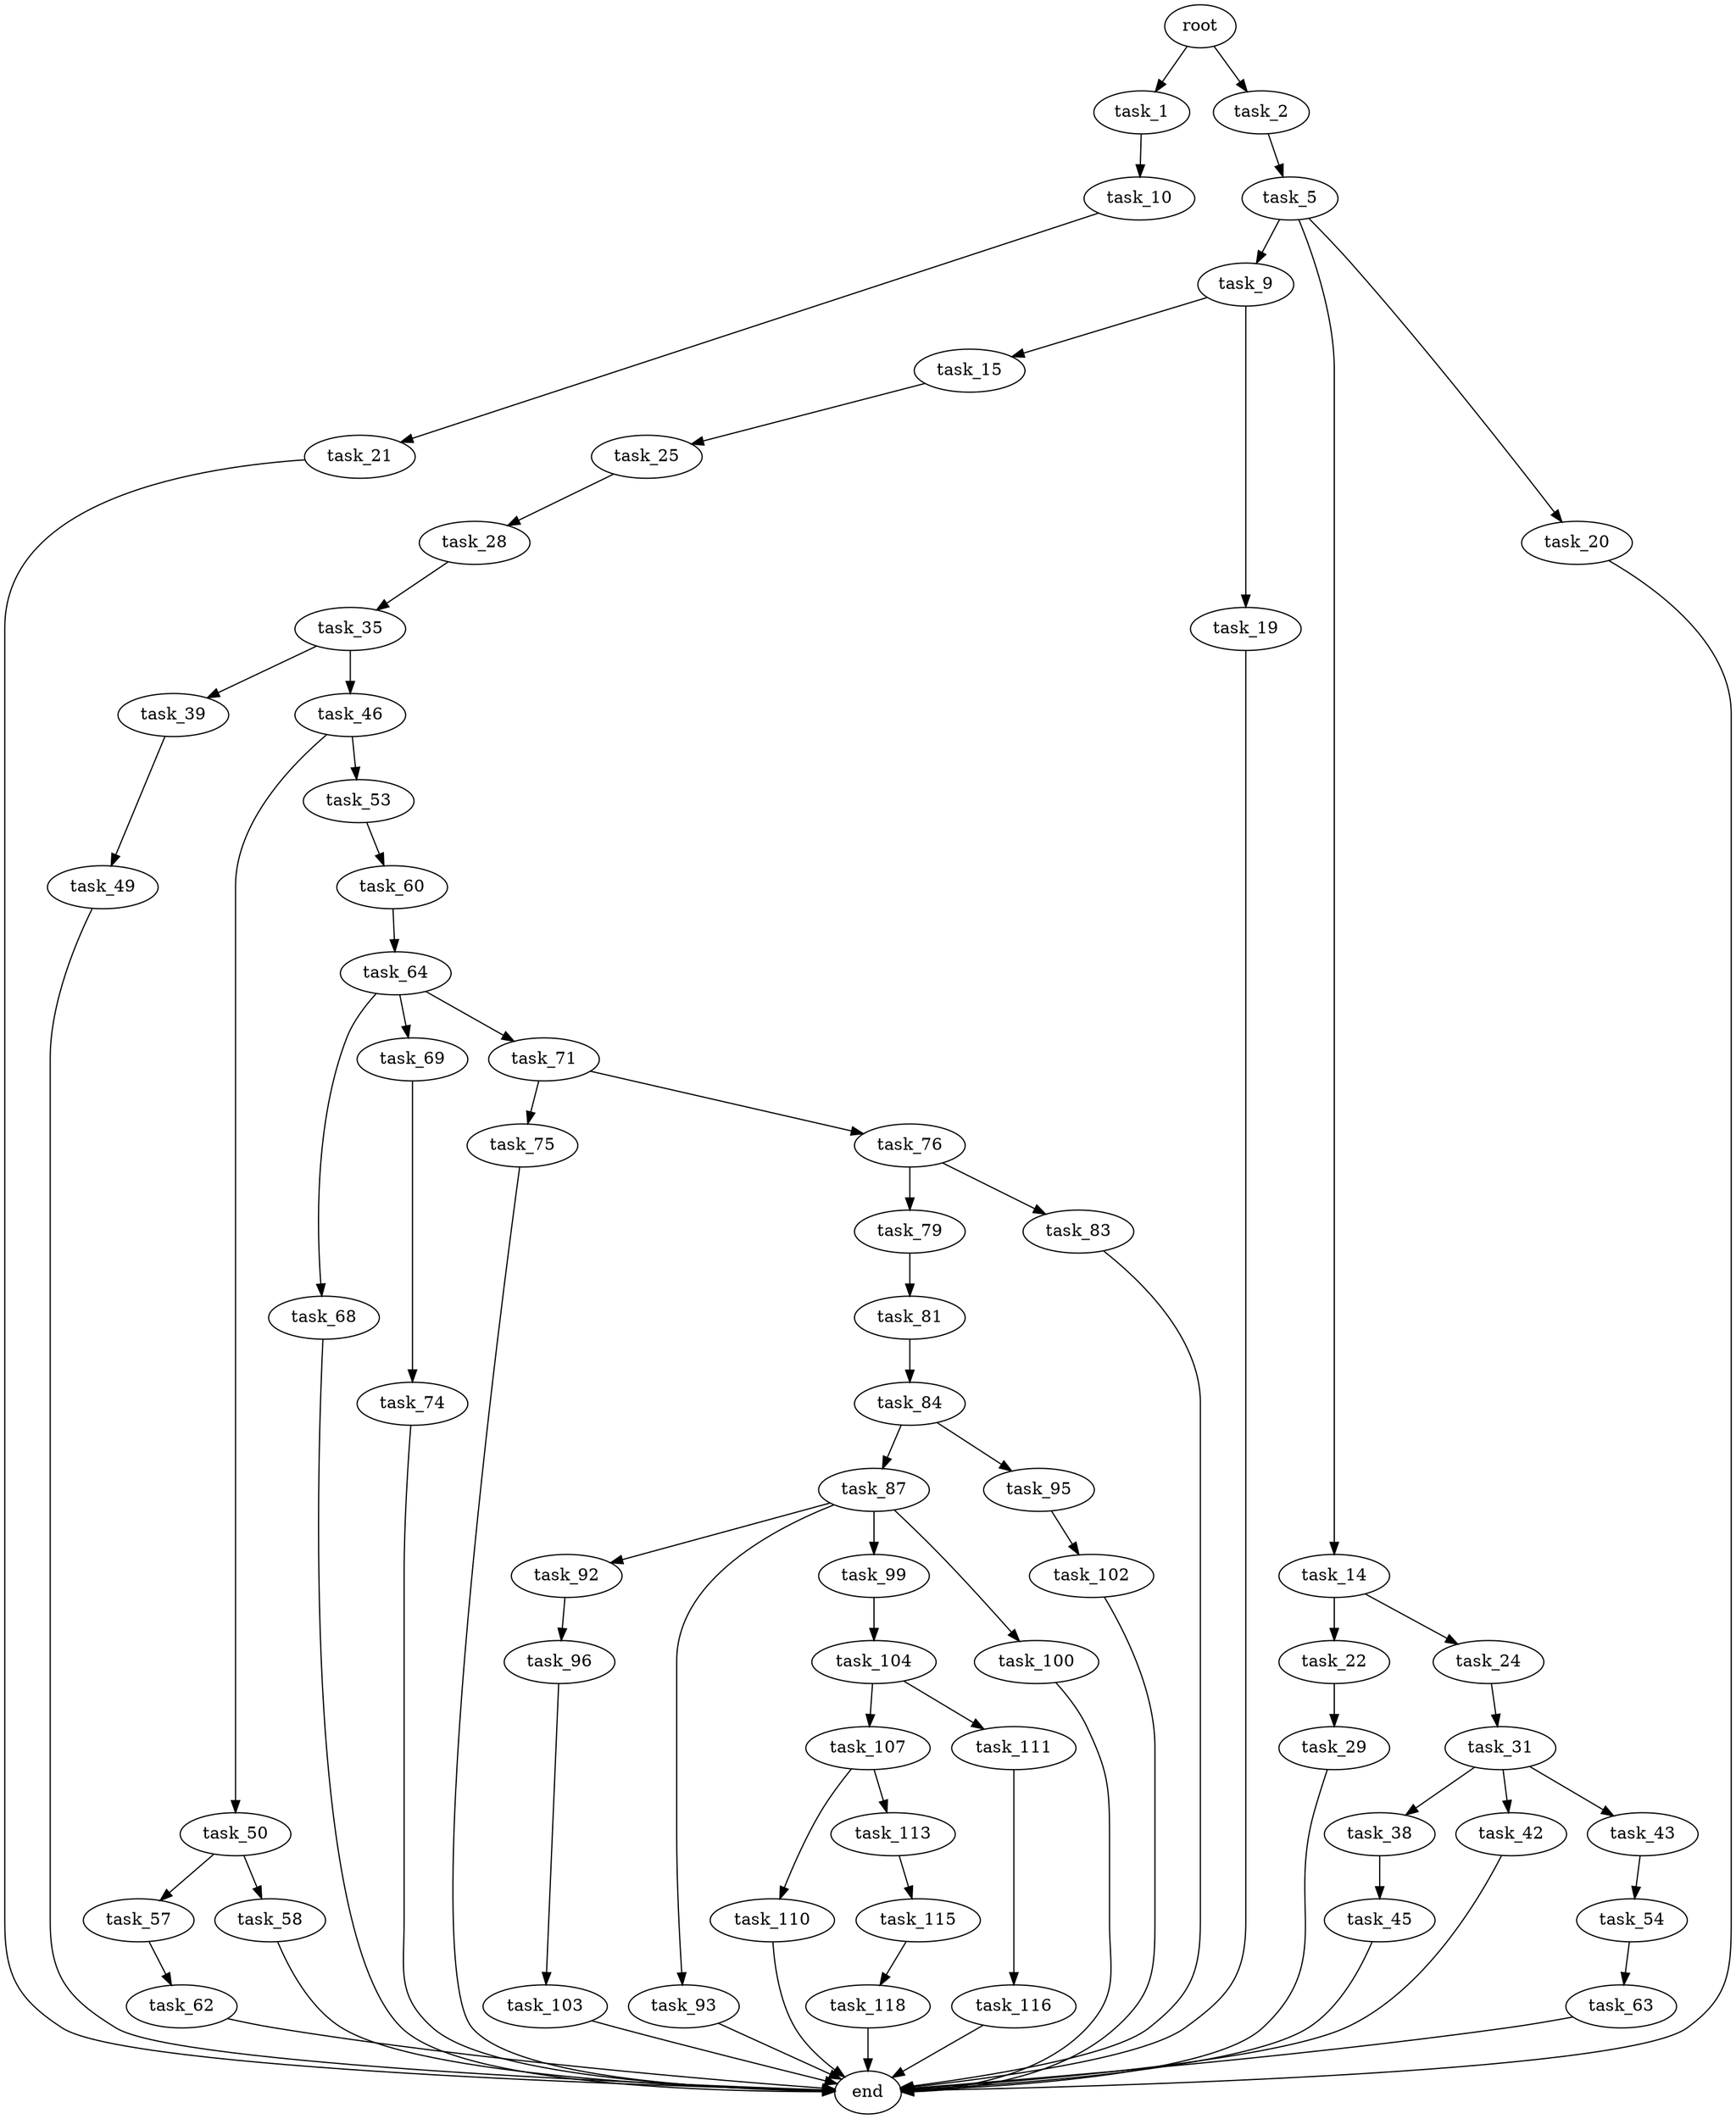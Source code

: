 digraph G {
  root [size="0.000000"];
  task_1 [size="1073741824000.000000"];
  task_2 [size="766955462.000000"];
  task_5 [size="5095217596.000000"];
  task_9 [size="368293445632.000000"];
  task_10 [size="2589867745.000000"];
  task_14 [size="28991029248.000000"];
  task_15 [size="1073741824000.000000"];
  task_19 [size="805730593436.000000"];
  task_20 [size="22313535593.000000"];
  task_21 [size="2217453505.000000"];
  task_22 [size="43994404192.000000"];
  task_24 [size="68719476736.000000"];
  task_25 [size="1539125558.000000"];
  task_28 [size="22377797305.000000"];
  task_29 [size="5728570984.000000"];
  task_31 [size="158449131568.000000"];
  task_35 [size="68719476736.000000"];
  task_38 [size="2232696290.000000"];
  task_39 [size="626616864.000000"];
  task_42 [size="368293445632.000000"];
  task_43 [size="43310780102.000000"];
  task_45 [size="28991029248.000000"];
  task_46 [size="179132267318.000000"];
  task_49 [size="134217728000.000000"];
  task_50 [size="1086225794339.000000"];
  task_53 [size="2650163056.000000"];
  task_54 [size="1073741824000.000000"];
  task_57 [size="8589934592.000000"];
  task_58 [size="5852007499.000000"];
  task_60 [size="3531489317.000000"];
  task_62 [size="368293445632.000000"];
  task_63 [size="9651482980.000000"];
  task_64 [size="368293445632.000000"];
  task_68 [size="365432518263.000000"];
  task_69 [size="134217728000.000000"];
  task_71 [size="6501554795.000000"];
  task_74 [size="51842959119.000000"];
  task_75 [size="549755813888.000000"];
  task_76 [size="32077009021.000000"];
  task_79 [size="645263257217.000000"];
  task_81 [size="824587279280.000000"];
  task_83 [size="68719476736.000000"];
  task_84 [size="15169625230.000000"];
  task_87 [size="782757789696.000000"];
  task_92 [size="22829076225.000000"];
  task_93 [size="1073741824000.000000"];
  task_95 [size="12457719350.000000"];
  task_96 [size="4222305314.000000"];
  task_99 [size="1824161001.000000"];
  task_100 [size="24881773475.000000"];
  task_102 [size="368293445632.000000"];
  task_103 [size="28991029248.000000"];
  task_104 [size="19466742604.000000"];
  task_107 [size="634874048540.000000"];
  task_110 [size="1073741824000.000000"];
  task_111 [size="14081216429.000000"];
  task_113 [size="2000333944.000000"];
  task_115 [size="134217728000.000000"];
  task_116 [size="549755813888.000000"];
  task_118 [size="782757789696.000000"];
  end [size="0.000000"];

  root -> task_1 [size="1.000000"];
  root -> task_2 [size="1.000000"];
  task_1 -> task_10 [size="838860800.000000"];
  task_2 -> task_5 [size="33554432.000000"];
  task_5 -> task_9 [size="301989888.000000"];
  task_5 -> task_14 [size="301989888.000000"];
  task_5 -> task_20 [size="301989888.000000"];
  task_9 -> task_15 [size="411041792.000000"];
  task_9 -> task_19 [size="411041792.000000"];
  task_10 -> task_21 [size="301989888.000000"];
  task_14 -> task_22 [size="75497472.000000"];
  task_14 -> task_24 [size="75497472.000000"];
  task_15 -> task_25 [size="838860800.000000"];
  task_19 -> end [size="1.000000"];
  task_20 -> end [size="1.000000"];
  task_21 -> end [size="1.000000"];
  task_22 -> task_29 [size="838860800.000000"];
  task_24 -> task_31 [size="134217728.000000"];
  task_25 -> task_28 [size="33554432.000000"];
  task_28 -> task_35 [size="33554432.000000"];
  task_29 -> end [size="1.000000"];
  task_31 -> task_38 [size="209715200.000000"];
  task_31 -> task_42 [size="209715200.000000"];
  task_31 -> task_43 [size="209715200.000000"];
  task_35 -> task_39 [size="134217728.000000"];
  task_35 -> task_46 [size="134217728.000000"];
  task_38 -> task_45 [size="134217728.000000"];
  task_39 -> task_49 [size="33554432.000000"];
  task_42 -> end [size="1.000000"];
  task_43 -> task_54 [size="33554432.000000"];
  task_45 -> end [size="1.000000"];
  task_46 -> task_50 [size="301989888.000000"];
  task_46 -> task_53 [size="301989888.000000"];
  task_49 -> end [size="1.000000"];
  task_50 -> task_57 [size="838860800.000000"];
  task_50 -> task_58 [size="838860800.000000"];
  task_53 -> task_60 [size="134217728.000000"];
  task_54 -> task_63 [size="838860800.000000"];
  task_57 -> task_62 [size="33554432.000000"];
  task_58 -> end [size="1.000000"];
  task_60 -> task_64 [size="134217728.000000"];
  task_62 -> end [size="1.000000"];
  task_63 -> end [size="1.000000"];
  task_64 -> task_68 [size="411041792.000000"];
  task_64 -> task_69 [size="411041792.000000"];
  task_64 -> task_71 [size="411041792.000000"];
  task_68 -> end [size="1.000000"];
  task_69 -> task_74 [size="209715200.000000"];
  task_71 -> task_75 [size="134217728.000000"];
  task_71 -> task_76 [size="134217728.000000"];
  task_74 -> end [size="1.000000"];
  task_75 -> end [size="1.000000"];
  task_76 -> task_79 [size="679477248.000000"];
  task_76 -> task_83 [size="679477248.000000"];
  task_79 -> task_81 [size="411041792.000000"];
  task_81 -> task_84 [size="679477248.000000"];
  task_83 -> end [size="1.000000"];
  task_84 -> task_87 [size="301989888.000000"];
  task_84 -> task_95 [size="301989888.000000"];
  task_87 -> task_92 [size="679477248.000000"];
  task_87 -> task_93 [size="679477248.000000"];
  task_87 -> task_99 [size="679477248.000000"];
  task_87 -> task_100 [size="679477248.000000"];
  task_92 -> task_96 [size="75497472.000000"];
  task_93 -> end [size="1.000000"];
  task_95 -> task_102 [size="679477248.000000"];
  task_96 -> task_103 [size="75497472.000000"];
  task_99 -> task_104 [size="75497472.000000"];
  task_100 -> end [size="1.000000"];
  task_102 -> end [size="1.000000"];
  task_103 -> end [size="1.000000"];
  task_104 -> task_107 [size="411041792.000000"];
  task_104 -> task_111 [size="411041792.000000"];
  task_107 -> task_110 [size="679477248.000000"];
  task_107 -> task_113 [size="679477248.000000"];
  task_110 -> end [size="1.000000"];
  task_111 -> task_116 [size="411041792.000000"];
  task_113 -> task_115 [size="33554432.000000"];
  task_115 -> task_118 [size="209715200.000000"];
  task_116 -> end [size="1.000000"];
  task_118 -> end [size="1.000000"];
}
